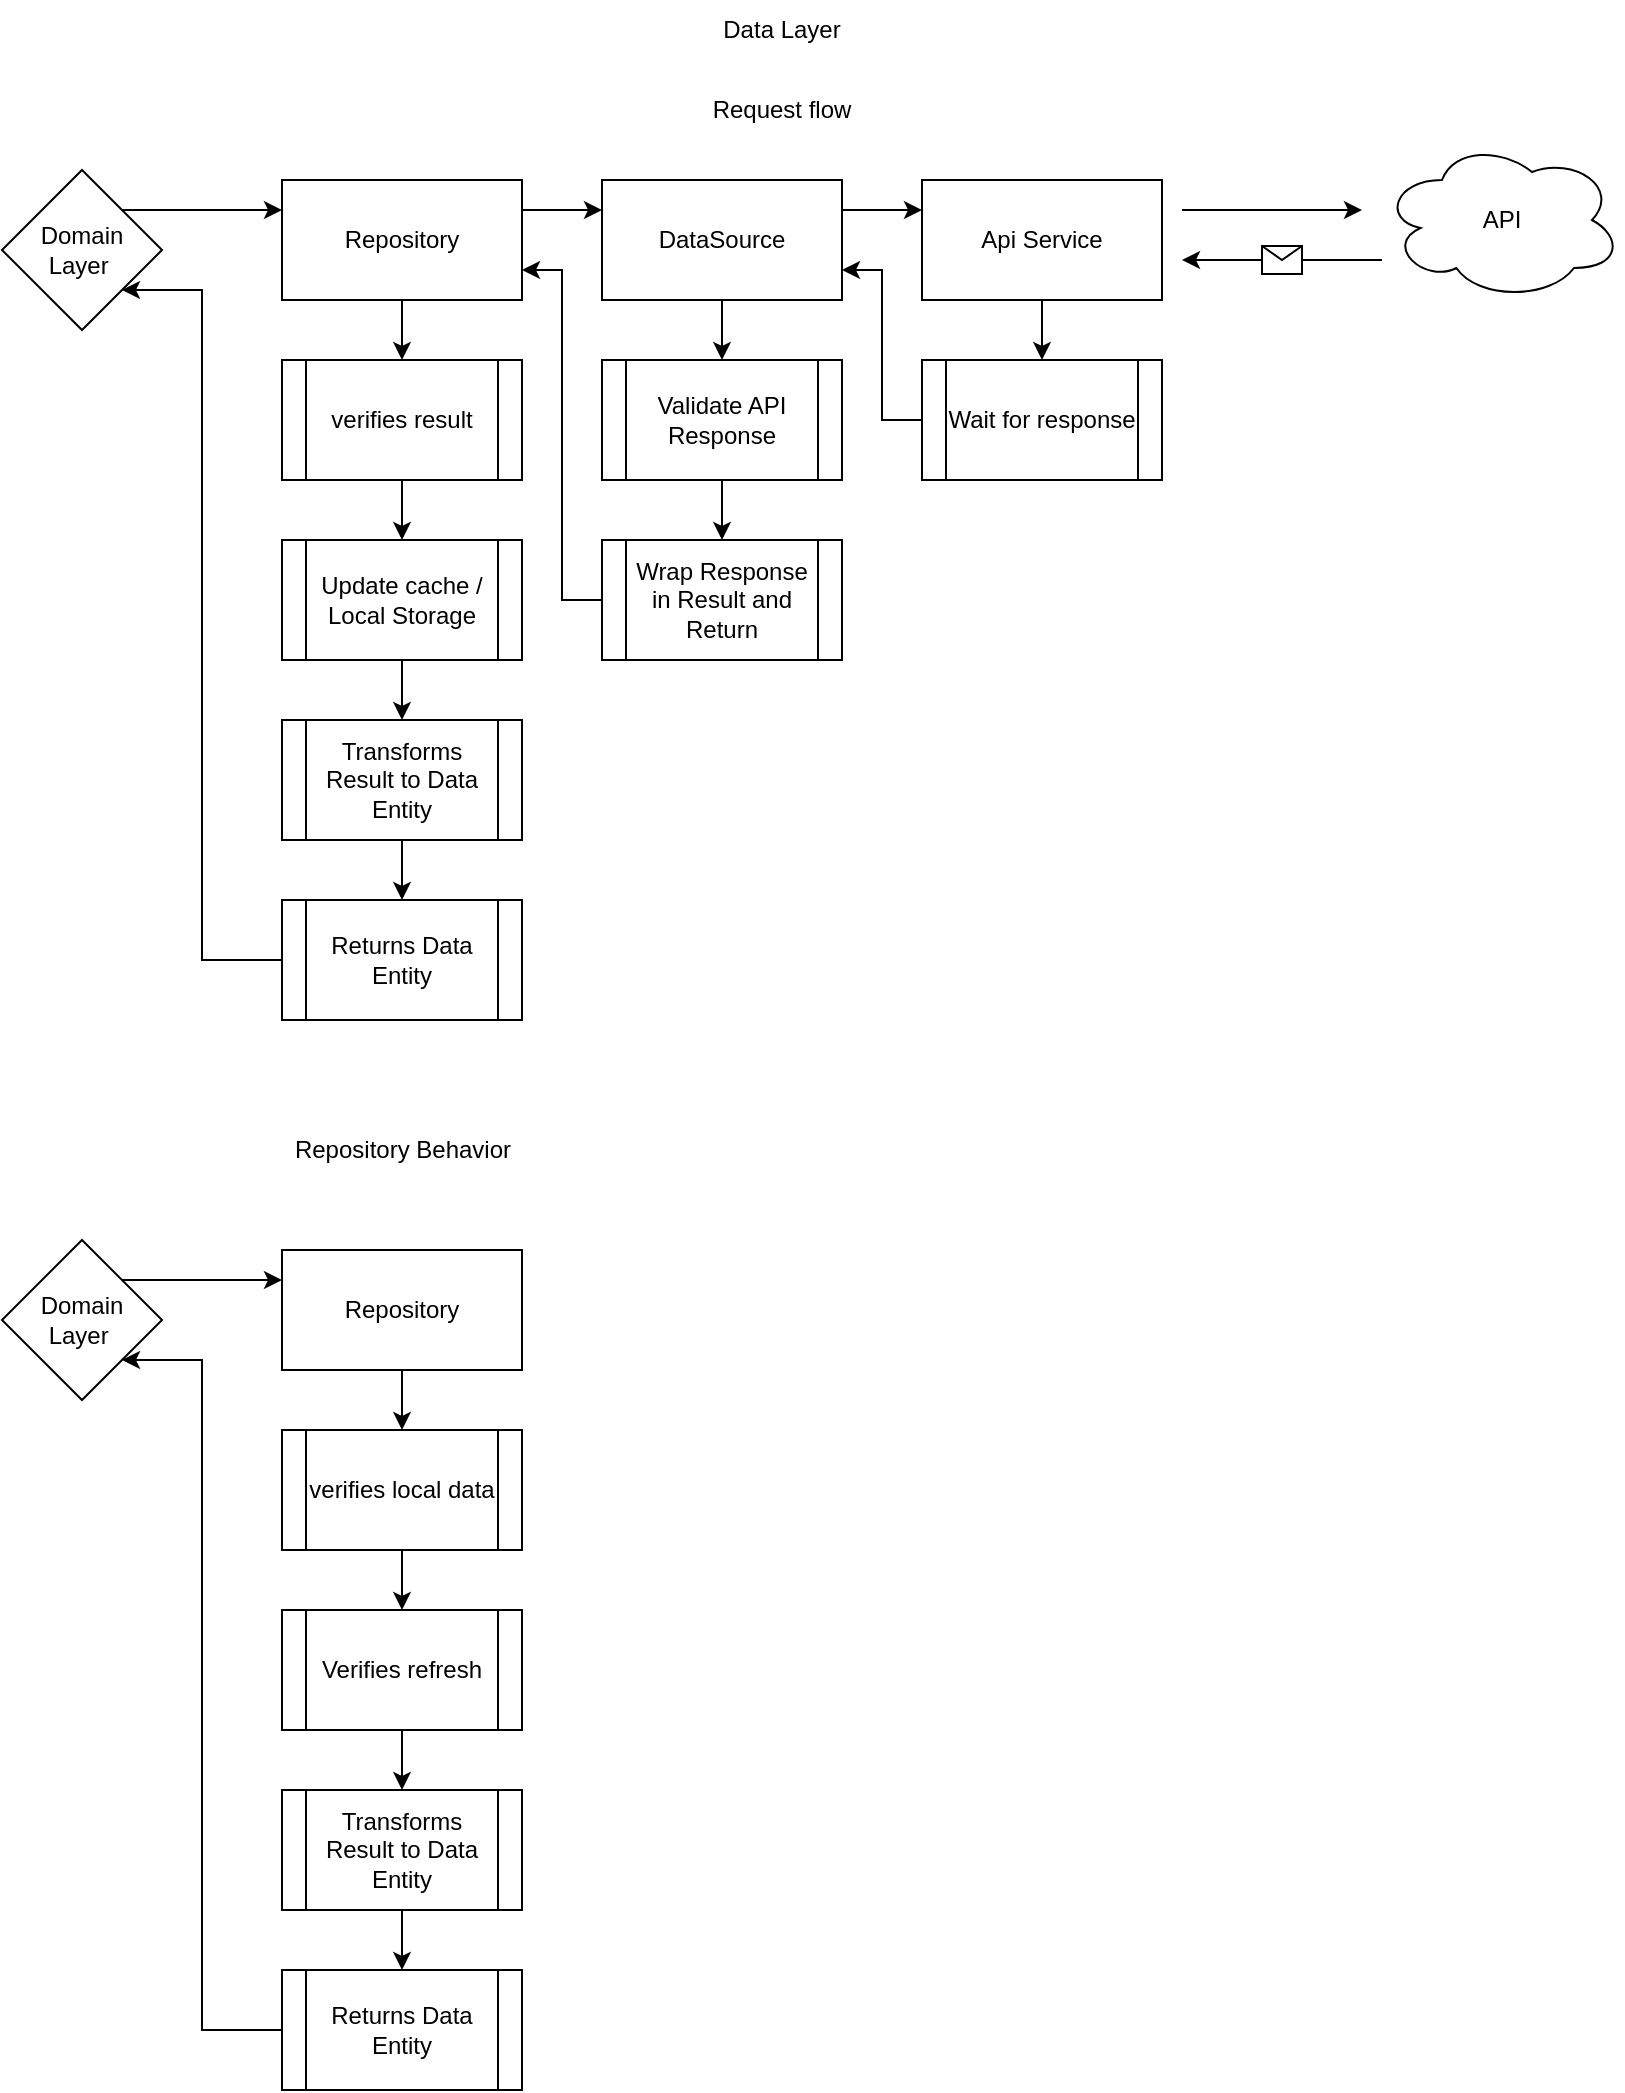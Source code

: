 <mxfile version="20.8.13" type="github">
  <diagram name="Page-1" id="Z6VAnmBG7brvHw5hFH1S">
    <mxGraphModel dx="931" dy="664" grid="1" gridSize="10" guides="1" tooltips="1" connect="1" arrows="1" fold="1" page="1" pageScale="1" pageWidth="850" pageHeight="1100" math="0" shadow="0">
      <root>
        <mxCell id="0" />
        <mxCell id="1" parent="0" />
        <mxCell id="T1oaJaZuTZ29hNkan1h_-1" value="API" style="ellipse;shape=cloud;whiteSpace=wrap;html=1;" vertex="1" parent="1">
          <mxGeometry x="700" y="200" width="120" height="80" as="geometry" />
        </mxCell>
        <mxCell id="T1oaJaZuTZ29hNkan1h_-24" style="edgeStyle=orthogonalEdgeStyle;rounded=0;orthogonalLoop=1;jettySize=auto;html=1;exitX=0.5;exitY=1;exitDx=0;exitDy=0;entryX=0.5;entryY=0;entryDx=0;entryDy=0;" edge="1" parent="1" source="T1oaJaZuTZ29hNkan1h_-4" target="T1oaJaZuTZ29hNkan1h_-23">
          <mxGeometry relative="1" as="geometry" />
        </mxCell>
        <mxCell id="T1oaJaZuTZ29hNkan1h_-39" style="edgeStyle=orthogonalEdgeStyle;rounded=0;orthogonalLoop=1;jettySize=auto;html=1;" edge="1" parent="1">
          <mxGeometry relative="1" as="geometry">
            <mxPoint x="690" y="235" as="targetPoint" />
            <mxPoint x="600" y="235" as="sourcePoint" />
          </mxGeometry>
        </mxCell>
        <mxCell id="T1oaJaZuTZ29hNkan1h_-4" value="Api Service" style="rounded=0;whiteSpace=wrap;html=1;" vertex="1" parent="1">
          <mxGeometry x="470" y="220" width="120" height="60" as="geometry" />
        </mxCell>
        <mxCell id="T1oaJaZuTZ29hNkan1h_-31" style="edgeStyle=orthogonalEdgeStyle;rounded=0;orthogonalLoop=1;jettySize=auto;html=1;entryX=0.5;entryY=0;entryDx=0;entryDy=0;" edge="1" parent="1" source="T1oaJaZuTZ29hNkan1h_-5" target="T1oaJaZuTZ29hNkan1h_-13">
          <mxGeometry relative="1" as="geometry" />
        </mxCell>
        <mxCell id="T1oaJaZuTZ29hNkan1h_-38" style="edgeStyle=orthogonalEdgeStyle;rounded=0;orthogonalLoop=1;jettySize=auto;html=1;exitX=1;exitY=0.25;exitDx=0;exitDy=0;entryX=0;entryY=0.25;entryDx=0;entryDy=0;" edge="1" parent="1" source="T1oaJaZuTZ29hNkan1h_-5" target="T1oaJaZuTZ29hNkan1h_-4">
          <mxGeometry relative="1" as="geometry" />
        </mxCell>
        <mxCell id="T1oaJaZuTZ29hNkan1h_-5" value="DataSource" style="rounded=0;whiteSpace=wrap;html=1;" vertex="1" parent="1">
          <mxGeometry x="310" y="220" width="120" height="60" as="geometry" />
        </mxCell>
        <mxCell id="T1oaJaZuTZ29hNkan1h_-37" style="edgeStyle=orthogonalEdgeStyle;rounded=0;orthogonalLoop=1;jettySize=auto;html=1;exitX=1;exitY=0.25;exitDx=0;exitDy=0;entryX=0;entryY=0.25;entryDx=0;entryDy=0;" edge="1" parent="1" source="T1oaJaZuTZ29hNkan1h_-6" target="T1oaJaZuTZ29hNkan1h_-5">
          <mxGeometry relative="1" as="geometry" />
        </mxCell>
        <mxCell id="T1oaJaZuTZ29hNkan1h_-43" value="" style="edgeStyle=orthogonalEdgeStyle;rounded=0;orthogonalLoop=1;jettySize=auto;html=1;" edge="1" parent="1" source="T1oaJaZuTZ29hNkan1h_-6" target="T1oaJaZuTZ29hNkan1h_-33">
          <mxGeometry relative="1" as="geometry" />
        </mxCell>
        <mxCell id="T1oaJaZuTZ29hNkan1h_-6" value="Repository" style="rounded=0;whiteSpace=wrap;html=1;" vertex="1" parent="1">
          <mxGeometry x="150" y="220" width="120" height="60" as="geometry" />
        </mxCell>
        <mxCell id="T1oaJaZuTZ29hNkan1h_-7" value="Data Layer" style="text;html=1;strokeColor=none;fillColor=none;align=center;verticalAlign=middle;whiteSpace=wrap;rounded=0;" vertex="1" parent="1">
          <mxGeometry x="350" y="130" width="100" height="30" as="geometry" />
        </mxCell>
        <mxCell id="T1oaJaZuTZ29hNkan1h_-10" value="" style="endArrow=classic;html=1;rounded=0;" edge="1" parent="1">
          <mxGeometry relative="1" as="geometry">
            <mxPoint x="700" y="260" as="sourcePoint" />
            <mxPoint x="600" y="260" as="targetPoint" />
          </mxGeometry>
        </mxCell>
        <mxCell id="T1oaJaZuTZ29hNkan1h_-11" value="" style="shape=message;html=1;outlineConnect=0;" vertex="1" parent="T1oaJaZuTZ29hNkan1h_-10">
          <mxGeometry width="20" height="14" relative="1" as="geometry">
            <mxPoint x="-10" y="-7" as="offset" />
          </mxGeometry>
        </mxCell>
        <mxCell id="T1oaJaZuTZ29hNkan1h_-26" style="edgeStyle=orthogonalEdgeStyle;rounded=0;orthogonalLoop=1;jettySize=auto;html=1;exitX=0.5;exitY=1;exitDx=0;exitDy=0;entryX=0.5;entryY=0;entryDx=0;entryDy=0;" edge="1" parent="1" source="T1oaJaZuTZ29hNkan1h_-13" target="T1oaJaZuTZ29hNkan1h_-15">
          <mxGeometry relative="1" as="geometry" />
        </mxCell>
        <mxCell id="T1oaJaZuTZ29hNkan1h_-13" value="Validate API Response" style="shape=process;whiteSpace=wrap;html=1;backgroundOutline=1;" vertex="1" parent="1">
          <mxGeometry x="310" y="310" width="120" height="60" as="geometry" />
        </mxCell>
        <mxCell id="T1oaJaZuTZ29hNkan1h_-34" style="edgeStyle=orthogonalEdgeStyle;rounded=0;orthogonalLoop=1;jettySize=auto;html=1;exitX=0;exitY=0.5;exitDx=0;exitDy=0;entryX=1;entryY=0.75;entryDx=0;entryDy=0;" edge="1" parent="1" source="T1oaJaZuTZ29hNkan1h_-15" target="T1oaJaZuTZ29hNkan1h_-6">
          <mxGeometry relative="1" as="geometry" />
        </mxCell>
        <mxCell id="T1oaJaZuTZ29hNkan1h_-15" value="Wrap Response in Result and Return" style="shape=process;whiteSpace=wrap;html=1;backgroundOutline=1;" vertex="1" parent="1">
          <mxGeometry x="310" y="400" width="120" height="60" as="geometry" />
        </mxCell>
        <mxCell id="T1oaJaZuTZ29hNkan1h_-35" style="edgeStyle=orthogonalEdgeStyle;rounded=0;orthogonalLoop=1;jettySize=auto;html=1;entryX=1;entryY=0.75;entryDx=0;entryDy=0;" edge="1" parent="1" source="T1oaJaZuTZ29hNkan1h_-23" target="T1oaJaZuTZ29hNkan1h_-5">
          <mxGeometry relative="1" as="geometry" />
        </mxCell>
        <mxCell id="T1oaJaZuTZ29hNkan1h_-23" value="Wait for response" style="shape=process;whiteSpace=wrap;html=1;backgroundOutline=1;" vertex="1" parent="1">
          <mxGeometry x="470" y="310" width="120" height="60" as="geometry" />
        </mxCell>
        <mxCell id="T1oaJaZuTZ29hNkan1h_-44" value="" style="edgeStyle=orthogonalEdgeStyle;rounded=0;orthogonalLoop=1;jettySize=auto;html=1;" edge="1" parent="1" source="T1oaJaZuTZ29hNkan1h_-33" target="T1oaJaZuTZ29hNkan1h_-40">
          <mxGeometry relative="1" as="geometry" />
        </mxCell>
        <mxCell id="T1oaJaZuTZ29hNkan1h_-33" value="verifies result" style="shape=process;whiteSpace=wrap;html=1;backgroundOutline=1;" vertex="1" parent="1">
          <mxGeometry x="150" y="310" width="120" height="60" as="geometry" />
        </mxCell>
        <mxCell id="T1oaJaZuTZ29hNkan1h_-45" value="" style="edgeStyle=orthogonalEdgeStyle;rounded=0;orthogonalLoop=1;jettySize=auto;html=1;" edge="1" parent="1" source="T1oaJaZuTZ29hNkan1h_-40" target="T1oaJaZuTZ29hNkan1h_-41">
          <mxGeometry relative="1" as="geometry" />
        </mxCell>
        <mxCell id="T1oaJaZuTZ29hNkan1h_-40" value="Update cache / Local Storage" style="shape=process;whiteSpace=wrap;html=1;backgroundOutline=1;" vertex="1" parent="1">
          <mxGeometry x="150" y="400" width="120" height="60" as="geometry" />
        </mxCell>
        <mxCell id="T1oaJaZuTZ29hNkan1h_-46" value="" style="edgeStyle=orthogonalEdgeStyle;rounded=0;orthogonalLoop=1;jettySize=auto;html=1;" edge="1" parent="1" source="T1oaJaZuTZ29hNkan1h_-41" target="T1oaJaZuTZ29hNkan1h_-42">
          <mxGeometry relative="1" as="geometry" />
        </mxCell>
        <mxCell id="T1oaJaZuTZ29hNkan1h_-41" value="Transforms Result to Data Entity" style="shape=process;whiteSpace=wrap;html=1;backgroundOutline=1;" vertex="1" parent="1">
          <mxGeometry x="150" y="490" width="120" height="60" as="geometry" />
        </mxCell>
        <mxCell id="T1oaJaZuTZ29hNkan1h_-49" style="edgeStyle=orthogonalEdgeStyle;rounded=0;orthogonalLoop=1;jettySize=auto;html=1;exitX=0;exitY=0.5;exitDx=0;exitDy=0;entryX=1;entryY=1;entryDx=0;entryDy=0;" edge="1" parent="1" source="T1oaJaZuTZ29hNkan1h_-42" target="T1oaJaZuTZ29hNkan1h_-48">
          <mxGeometry relative="1" as="geometry">
            <Array as="points">
              <mxPoint x="110" y="610" />
              <mxPoint x="110" y="275" />
            </Array>
          </mxGeometry>
        </mxCell>
        <mxCell id="T1oaJaZuTZ29hNkan1h_-42" value="Returns Data Entity" style="shape=process;whiteSpace=wrap;html=1;backgroundOutline=1;" vertex="1" parent="1">
          <mxGeometry x="150" y="580" width="120" height="60" as="geometry" />
        </mxCell>
        <mxCell id="T1oaJaZuTZ29hNkan1h_-50" style="edgeStyle=orthogonalEdgeStyle;rounded=0;orthogonalLoop=1;jettySize=auto;html=1;exitX=1;exitY=0;exitDx=0;exitDy=0;entryX=0;entryY=0.25;entryDx=0;entryDy=0;" edge="1" parent="1" source="T1oaJaZuTZ29hNkan1h_-48" target="T1oaJaZuTZ29hNkan1h_-6">
          <mxGeometry relative="1" as="geometry" />
        </mxCell>
        <mxCell id="T1oaJaZuTZ29hNkan1h_-48" value="Domain Layer&amp;nbsp;" style="rhombus;whiteSpace=wrap;html=1;" vertex="1" parent="1">
          <mxGeometry x="10" y="215" width="80" height="80" as="geometry" />
        </mxCell>
        <mxCell id="T1oaJaZuTZ29hNkan1h_-51" value="Request flow" style="text;html=1;strokeColor=none;fillColor=none;align=center;verticalAlign=middle;whiteSpace=wrap;rounded=0;" vertex="1" parent="1">
          <mxGeometry x="340" y="170" width="120" height="30" as="geometry" />
        </mxCell>
        <mxCell id="T1oaJaZuTZ29hNkan1h_-52" value="" style="edgeStyle=orthogonalEdgeStyle;rounded=0;orthogonalLoop=1;jettySize=auto;html=1;" edge="1" parent="1" source="T1oaJaZuTZ29hNkan1h_-53" target="T1oaJaZuTZ29hNkan1h_-55">
          <mxGeometry relative="1" as="geometry" />
        </mxCell>
        <mxCell id="T1oaJaZuTZ29hNkan1h_-53" value="Repository" style="rounded=0;whiteSpace=wrap;html=1;" vertex="1" parent="1">
          <mxGeometry x="150" y="755" width="120" height="60" as="geometry" />
        </mxCell>
        <mxCell id="T1oaJaZuTZ29hNkan1h_-54" value="" style="edgeStyle=orthogonalEdgeStyle;rounded=0;orthogonalLoop=1;jettySize=auto;html=1;" edge="1" parent="1" source="T1oaJaZuTZ29hNkan1h_-55" target="T1oaJaZuTZ29hNkan1h_-57">
          <mxGeometry relative="1" as="geometry" />
        </mxCell>
        <mxCell id="T1oaJaZuTZ29hNkan1h_-55" value="verifies local data" style="shape=process;whiteSpace=wrap;html=1;backgroundOutline=1;" vertex="1" parent="1">
          <mxGeometry x="150" y="845" width="120" height="60" as="geometry" />
        </mxCell>
        <mxCell id="T1oaJaZuTZ29hNkan1h_-56" value="" style="edgeStyle=orthogonalEdgeStyle;rounded=0;orthogonalLoop=1;jettySize=auto;html=1;" edge="1" parent="1" source="T1oaJaZuTZ29hNkan1h_-57" target="T1oaJaZuTZ29hNkan1h_-59">
          <mxGeometry relative="1" as="geometry" />
        </mxCell>
        <mxCell id="T1oaJaZuTZ29hNkan1h_-57" value="Verifies refresh" style="shape=process;whiteSpace=wrap;html=1;backgroundOutline=1;" vertex="1" parent="1">
          <mxGeometry x="150" y="935" width="120" height="60" as="geometry" />
        </mxCell>
        <mxCell id="T1oaJaZuTZ29hNkan1h_-58" value="" style="edgeStyle=orthogonalEdgeStyle;rounded=0;orthogonalLoop=1;jettySize=auto;html=1;" edge="1" parent="1" source="T1oaJaZuTZ29hNkan1h_-59" target="T1oaJaZuTZ29hNkan1h_-61">
          <mxGeometry relative="1" as="geometry" />
        </mxCell>
        <mxCell id="T1oaJaZuTZ29hNkan1h_-59" value="Transforms Result to Data Entity" style="shape=process;whiteSpace=wrap;html=1;backgroundOutline=1;" vertex="1" parent="1">
          <mxGeometry x="150" y="1025" width="120" height="60" as="geometry" />
        </mxCell>
        <mxCell id="T1oaJaZuTZ29hNkan1h_-60" style="edgeStyle=orthogonalEdgeStyle;rounded=0;orthogonalLoop=1;jettySize=auto;html=1;exitX=0;exitY=0.5;exitDx=0;exitDy=0;entryX=1;entryY=1;entryDx=0;entryDy=0;" edge="1" parent="1" source="T1oaJaZuTZ29hNkan1h_-61" target="T1oaJaZuTZ29hNkan1h_-63">
          <mxGeometry relative="1" as="geometry">
            <Array as="points">
              <mxPoint x="110" y="1145" />
              <mxPoint x="110" y="810" />
            </Array>
          </mxGeometry>
        </mxCell>
        <mxCell id="T1oaJaZuTZ29hNkan1h_-61" value="Returns Data Entity" style="shape=process;whiteSpace=wrap;html=1;backgroundOutline=1;" vertex="1" parent="1">
          <mxGeometry x="150" y="1115" width="120" height="60" as="geometry" />
        </mxCell>
        <mxCell id="T1oaJaZuTZ29hNkan1h_-62" style="edgeStyle=orthogonalEdgeStyle;rounded=0;orthogonalLoop=1;jettySize=auto;html=1;exitX=1;exitY=0;exitDx=0;exitDy=0;entryX=0;entryY=0.25;entryDx=0;entryDy=0;" edge="1" parent="1" source="T1oaJaZuTZ29hNkan1h_-63" target="T1oaJaZuTZ29hNkan1h_-53">
          <mxGeometry relative="1" as="geometry" />
        </mxCell>
        <mxCell id="T1oaJaZuTZ29hNkan1h_-63" value="Domain Layer&amp;nbsp;" style="rhombus;whiteSpace=wrap;html=1;" vertex="1" parent="1">
          <mxGeometry x="10" y="750" width="80" height="80" as="geometry" />
        </mxCell>
        <mxCell id="T1oaJaZuTZ29hNkan1h_-64" value="Repository Behavior" style="text;html=1;align=center;verticalAlign=middle;resizable=0;points=[];autosize=1;strokeColor=none;fillColor=none;" vertex="1" parent="1">
          <mxGeometry x="145" y="690" width="130" height="30" as="geometry" />
        </mxCell>
      </root>
    </mxGraphModel>
  </diagram>
</mxfile>
